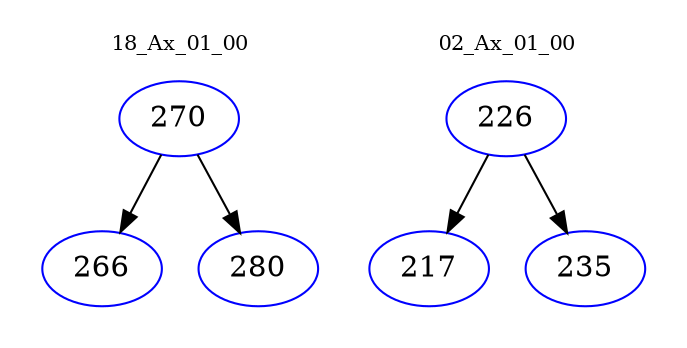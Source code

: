 digraph{
subgraph cluster_0 {
color = white
label = "18_Ax_01_00";
fontsize=10;
T0_270 [label="270", color="blue"]
T0_270 -> T0_266 [color="black"]
T0_266 [label="266", color="blue"]
T0_270 -> T0_280 [color="black"]
T0_280 [label="280", color="blue"]
}
subgraph cluster_1 {
color = white
label = "02_Ax_01_00";
fontsize=10;
T1_226 [label="226", color="blue"]
T1_226 -> T1_217 [color="black"]
T1_217 [label="217", color="blue"]
T1_226 -> T1_235 [color="black"]
T1_235 [label="235", color="blue"]
}
}
